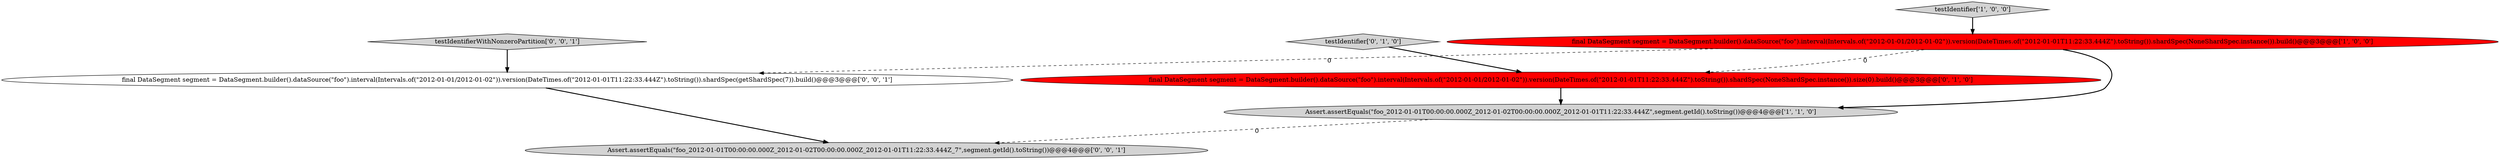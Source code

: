 digraph {
5 [style = filled, label = "testIdentifierWithNonzeroPartition['0', '0', '1']", fillcolor = lightgray, shape = diamond image = "AAA0AAABBB3BBB"];
1 [style = filled, label = "testIdentifier['1', '0', '0']", fillcolor = lightgray, shape = diamond image = "AAA0AAABBB1BBB"];
4 [style = filled, label = "testIdentifier['0', '1', '0']", fillcolor = lightgray, shape = diamond image = "AAA0AAABBB2BBB"];
3 [style = filled, label = "final DataSegment segment = DataSegment.builder().dataSource(\"foo\").interval(Intervals.of(\"2012-01-01/2012-01-02\")).version(DateTimes.of(\"2012-01-01T11:22:33.444Z\").toString()).shardSpec(NoneShardSpec.instance()).size(0).build()@@@3@@@['0', '1', '0']", fillcolor = red, shape = ellipse image = "AAA1AAABBB2BBB"];
6 [style = filled, label = "Assert.assertEquals(\"foo_2012-01-01T00:00:00.000Z_2012-01-02T00:00:00.000Z_2012-01-01T11:22:33.444Z_7\",segment.getId().toString())@@@4@@@['0', '0', '1']", fillcolor = lightgray, shape = ellipse image = "AAA0AAABBB3BBB"];
7 [style = filled, label = "final DataSegment segment = DataSegment.builder().dataSource(\"foo\").interval(Intervals.of(\"2012-01-01/2012-01-02\")).version(DateTimes.of(\"2012-01-01T11:22:33.444Z\").toString()).shardSpec(getShardSpec(7)).build()@@@3@@@['0', '0', '1']", fillcolor = white, shape = ellipse image = "AAA0AAABBB3BBB"];
0 [style = filled, label = "Assert.assertEquals(\"foo_2012-01-01T00:00:00.000Z_2012-01-02T00:00:00.000Z_2012-01-01T11:22:33.444Z\",segment.getId().toString())@@@4@@@['1', '1', '0']", fillcolor = lightgray, shape = ellipse image = "AAA0AAABBB1BBB"];
2 [style = filled, label = "final DataSegment segment = DataSegment.builder().dataSource(\"foo\").interval(Intervals.of(\"2012-01-01/2012-01-02\")).version(DateTimes.of(\"2012-01-01T11:22:33.444Z\").toString()).shardSpec(NoneShardSpec.instance()).build()@@@3@@@['1', '0', '0']", fillcolor = red, shape = ellipse image = "AAA1AAABBB1BBB"];
5->7 [style = bold, label=""];
4->3 [style = bold, label=""];
1->2 [style = bold, label=""];
2->0 [style = bold, label=""];
2->3 [style = dashed, label="0"];
2->7 [style = dashed, label="0"];
3->0 [style = bold, label=""];
7->6 [style = bold, label=""];
0->6 [style = dashed, label="0"];
}
